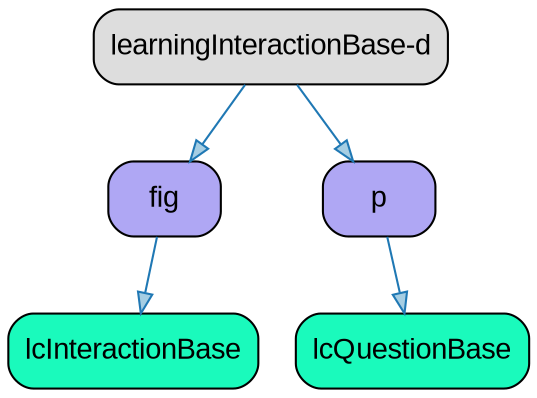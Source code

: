 // DITA Domain learningInteractionBase-d
strict digraph {
				
  // Root node
  
	"learningInteractionBase-d" [label ="learningInteractionBase-d" fontname="Arial" shape="Mrecord" style="filled"  fillcolor="#DDDDDD"]
			
  // Other nodes
      
	"fig" [label ="fig" fontname="Arial" shape="Mrecord" style="filled"  fillcolor="#AFA7F4"]
         
	"lcInteractionBase" [label ="lcInteractionBase" fontname="Arial" shape="Mrecord" style="filled"  fillcolor="#1AFABC"]
      
      
	"p" [label ="p" fontname="Arial" shape="Mrecord" style="filled"  fillcolor="#AFA7F4"]
         
	"lcQuestionBase" [label ="lcQuestionBase" fontname="Arial" shape="Mrecord" style="filled"  fillcolor="#1AFABC"]
      
   
  // Edges
      
	"learningInteractionBase-d" -> "fig" [fillcolor="#a6cee3" color="#1f78b4"]
         
	"fig" -> "lcInteractionBase" [fillcolor="#a6cee3" color="#1f78b4"]
      
      
	"learningInteractionBase-d" -> "p" [fillcolor="#a6cee3" color="#1f78b4"]
         
	"p" -> "lcQuestionBase" [fillcolor="#a6cee3" color="#1f78b4"]
      
   }